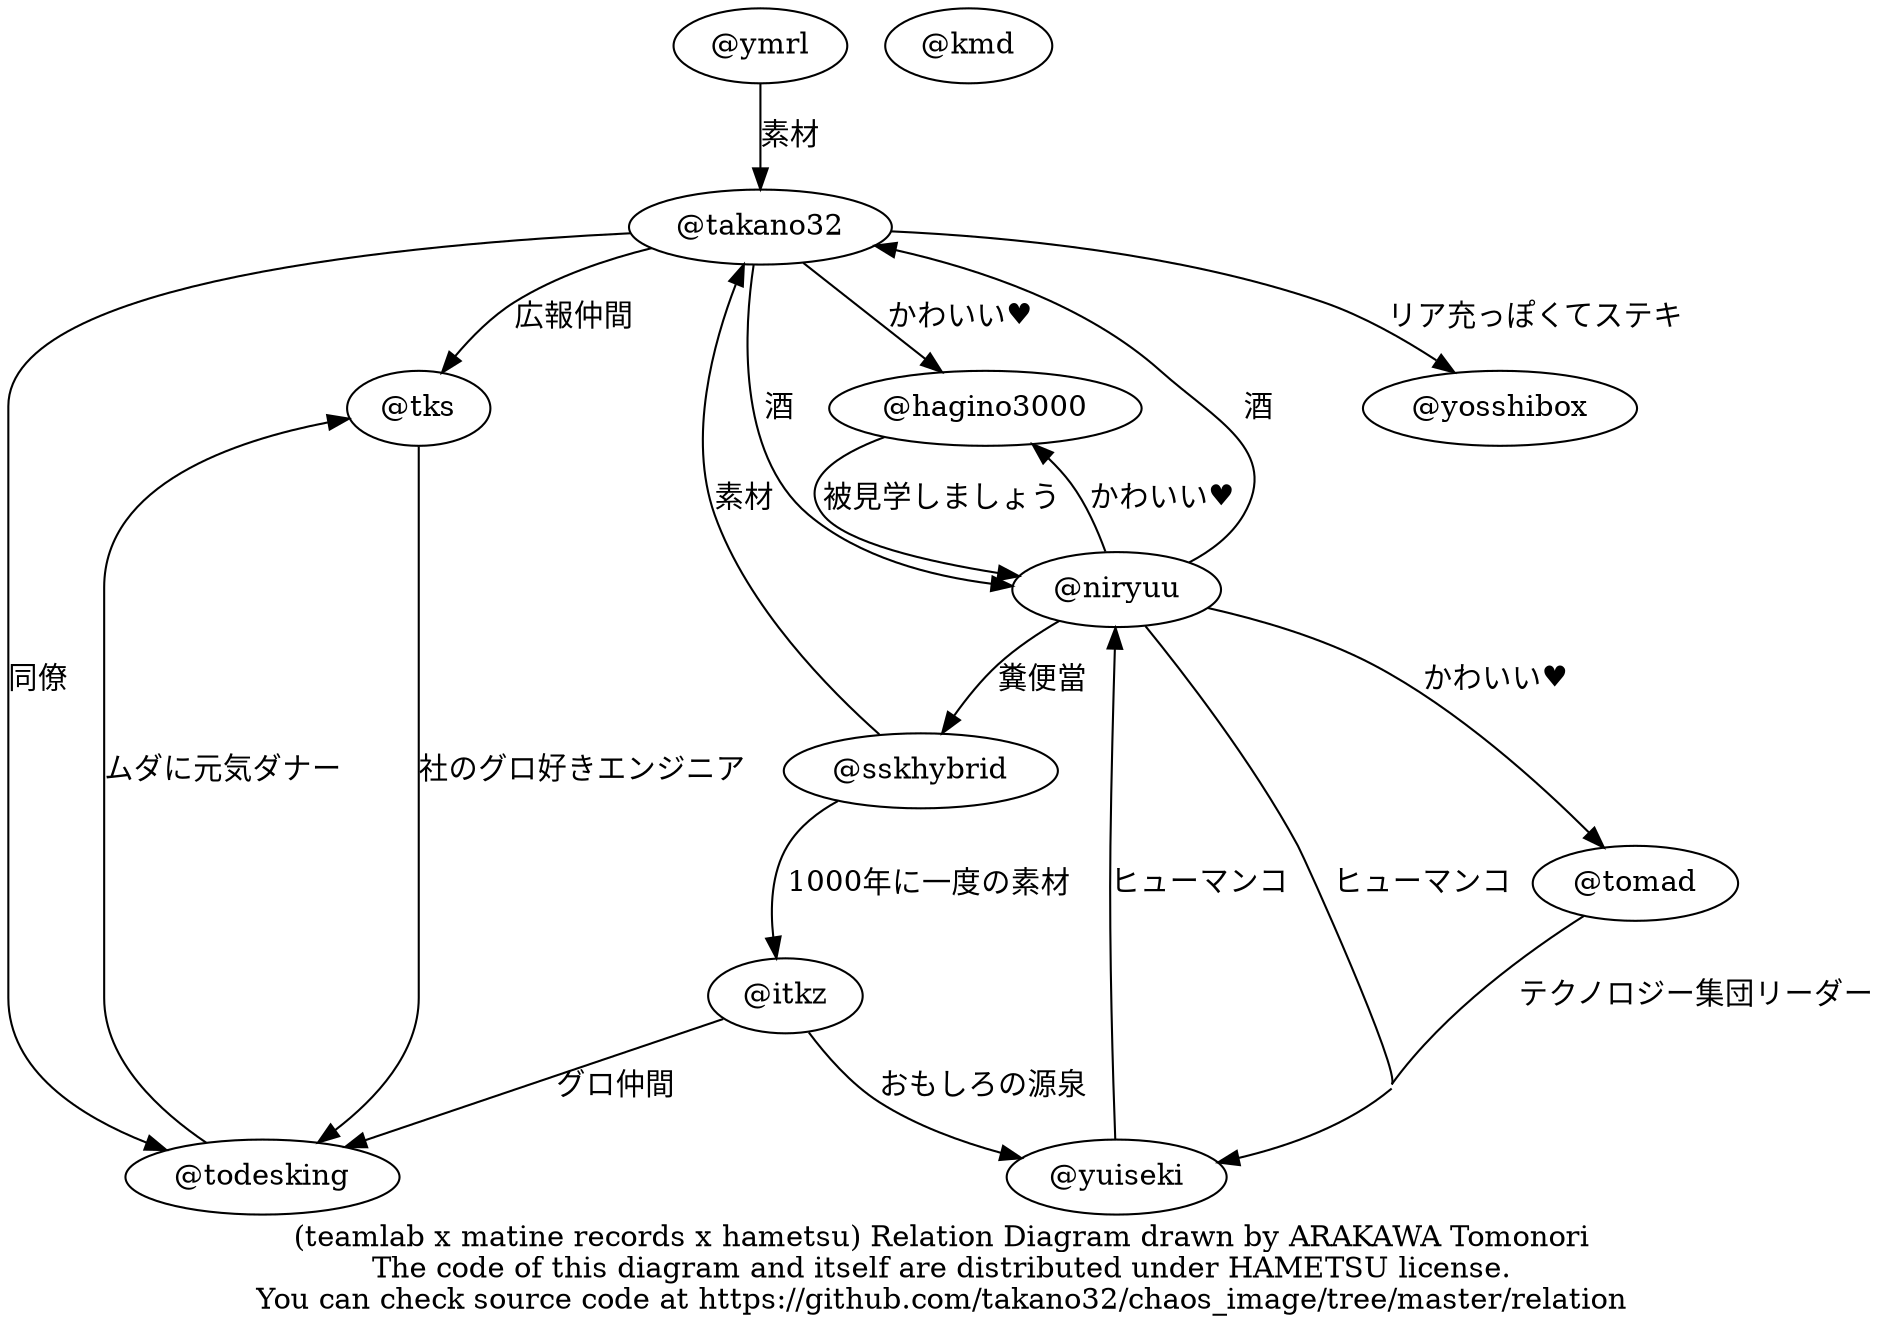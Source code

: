 digraph Hameatsudo {
  graph [concentrate = true];
  overlap=orthoxy;
  "@tks" -> "@todesking" [label = "社のグロ好きエンジニア"];
  "@takano32" -> "@tks" [label = "広報仲間"];
  "@takano32" -> "@todesking" [label = "同僚"];
  "@takano32" -> "@hagino3000" [label = "かわいい♥"];
  "@takano32" -> "@niryuu" [label = "酒"];
  "@takano32" -> "@yosshibox" [label = "リア充っぽくてステキ"];
  "@todesking" -> "@tks" [label = "ムダに元気ダナー"];
  "@tomad" -> "@yuiseki" [label = "テクノロジー集団リーダー"];
  "@yosshibox"
  "@sskhybrid" -> "@itkz" [label = "1000年に一度の素材"];
  "@sskhybrid" -> "@takano32" [label = "素材"];
  "@ymrl" -> "@takano32" [label = "素材"];
  "@niryuu" -> "@hagino3000" [label = "かわいい♥"];
  "@niryuu" -> "@tomad" [label = "かわいい♥"];
  "@niryuu" -> "@takano32" [label = "酒"];
  "@niryuu" -> "@sskhybrid" [label = "糞便當"];
  "@niryuu" -> "@yuiseki" [label = "ヒューマンコ"];
  "@itkz" -> "@todesking" [label = "グロ仲間"];
  "@itkz" -> "@yuiseki" [label = "おもしろの源泉"];
  "@yuiseki" -> "@niryuu" [label = "ヒューマンコ"];
  "@hagino3000" -> "@niryuu" [label = "被見学しましょう"];
  "@kmd"
  label = "(teamlab x matine records x hametsu) Relation Diagram drawn by ARAKAWA Tomonori\nThe code of this diagram and itself are distributed under HAMETSU license.\nYou can check source code at https://github.com/takano32/chaos_image/tree/master/relation";
}


